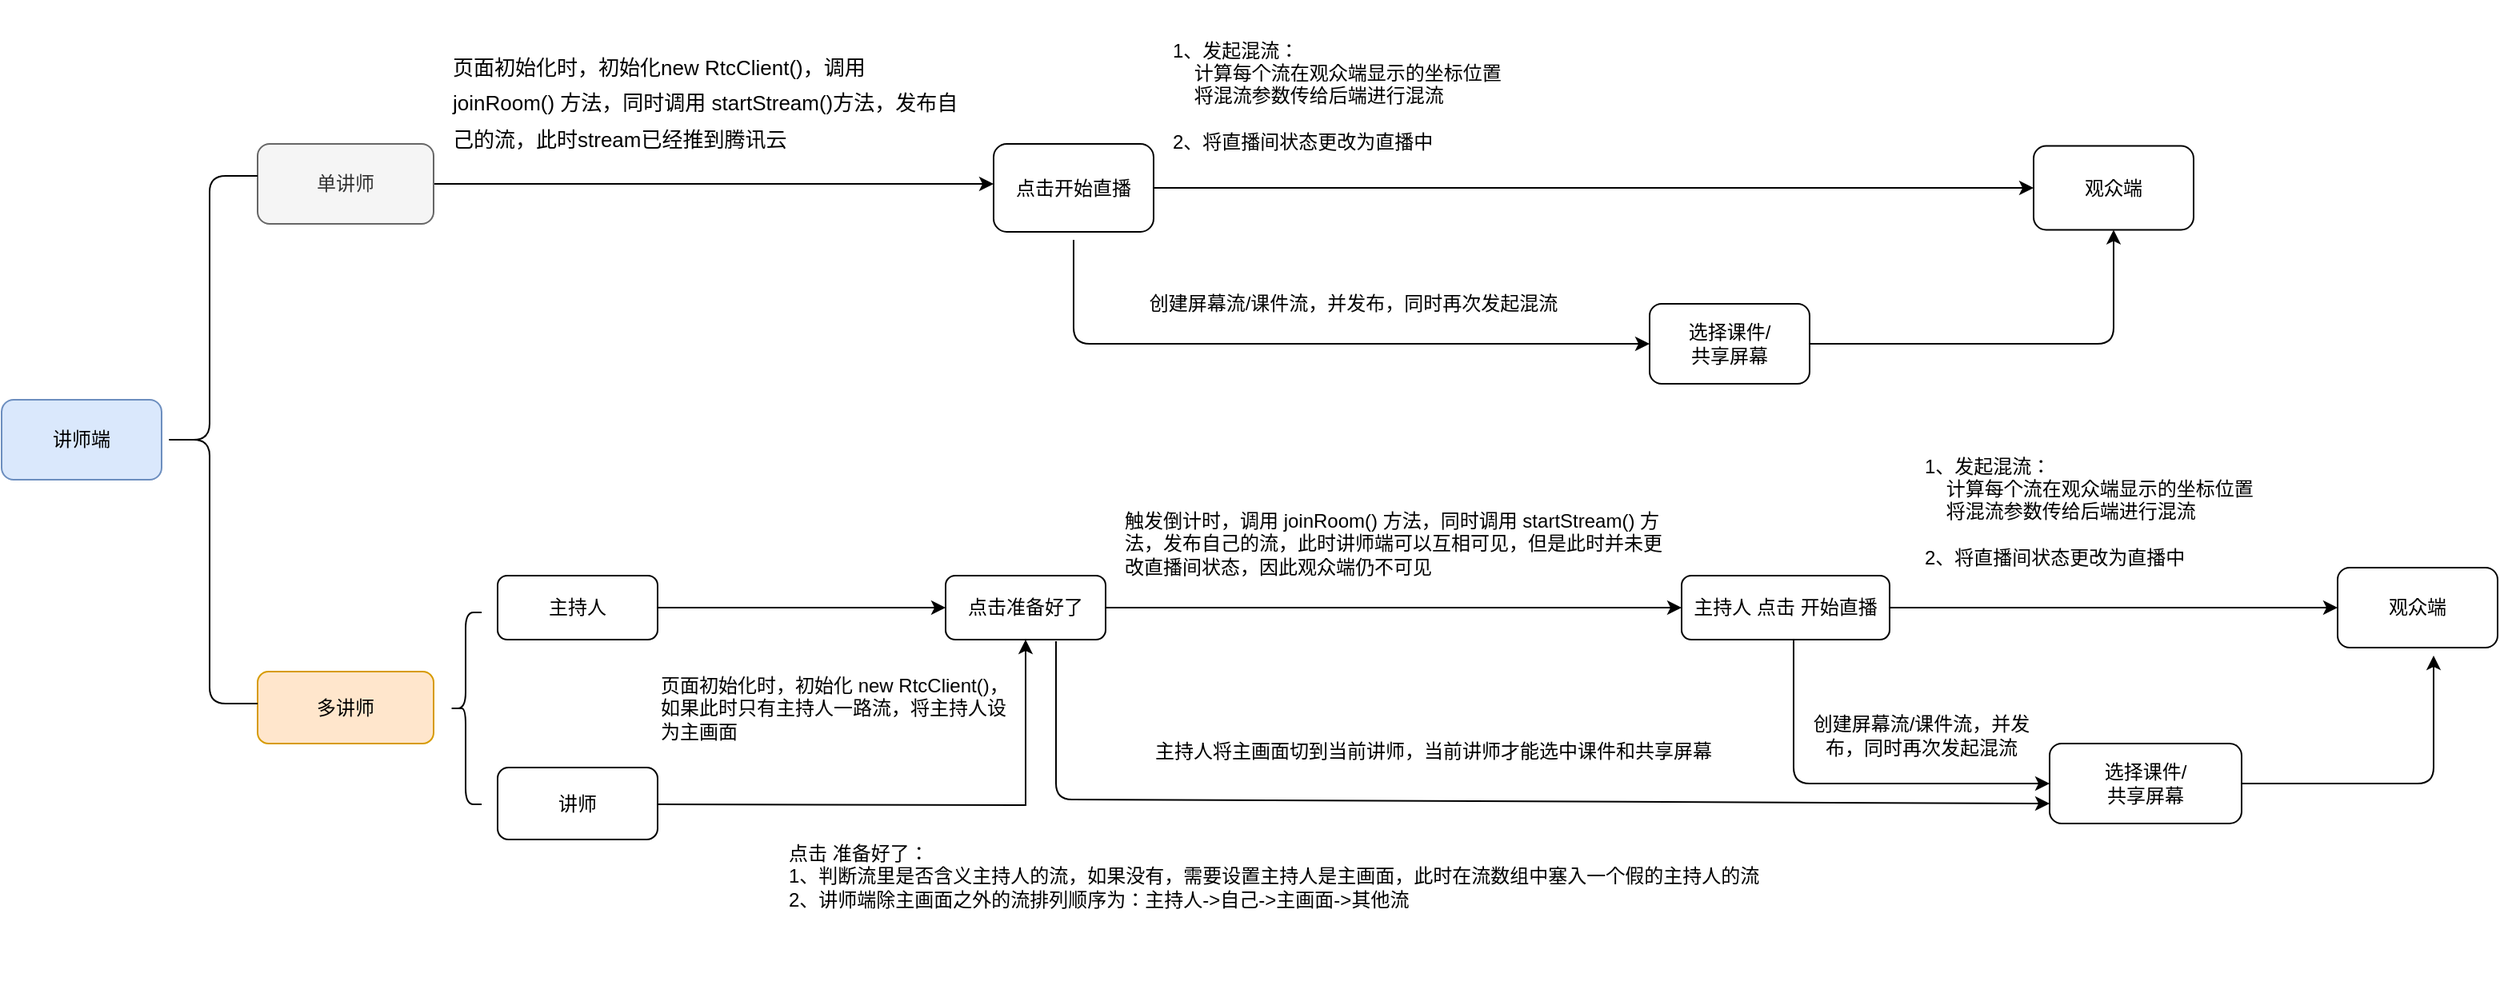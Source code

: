<mxfile version="14.0.1" type="github">
  <diagram id="tkuGJ9iot2U_fskf__17" name="Page-1">
    <mxGraphModel dx="946" dy="613" grid="1" gridSize="10" guides="1" tooltips="1" connect="1" arrows="1" fold="1" page="1" pageScale="1" pageWidth="1600" pageHeight="900" math="0" shadow="0">
      <root>
        <mxCell id="0" />
        <mxCell id="1" parent="0" />
        <mxCell id="4m38FT6yS7o_aOlub_Jg-2" value="讲师端" style="rounded=1;whiteSpace=wrap;html=1;fillColor=#dae8fc;strokeColor=#6c8ebf;" parent="1" vertex="1">
          <mxGeometry x="20" y="430" width="100" height="50" as="geometry" />
        </mxCell>
        <mxCell id="4m38FT6yS7o_aOlub_Jg-12" value="" style="edgeStyle=orthogonalEdgeStyle;rounded=0;orthogonalLoop=1;jettySize=auto;html=1;" parent="1" source="4m38FT6yS7o_aOlub_Jg-5" edge="1">
          <mxGeometry relative="1" as="geometry">
            <mxPoint x="640" y="295" as="targetPoint" />
          </mxGeometry>
        </mxCell>
        <mxCell id="4m38FT6yS7o_aOlub_Jg-5" value="&lt;span style=&quot;color: rgb(51 , 51 , 51)&quot;&gt;单讲师&lt;/span&gt;" style="whiteSpace=wrap;html=1;rounded=1;fillColor=#f5f5f5;strokeColor=#666666;fontColor=#333333;" parent="1" vertex="1">
          <mxGeometry x="180" y="270" width="110" height="50" as="geometry" />
        </mxCell>
        <mxCell id="4m38FT6yS7o_aOlub_Jg-7" value="多讲师" style="whiteSpace=wrap;html=1;rounded=1;strokeColor=#d79b00;fillColor=#ffe6cc;" parent="1" vertex="1">
          <mxGeometry x="180" y="600" width="110" height="45" as="geometry" />
        </mxCell>
        <mxCell id="4m38FT6yS7o_aOlub_Jg-9" value="" style="shape=curlyBracket;whiteSpace=wrap;html=1;rounded=1;" parent="1" vertex="1">
          <mxGeometry x="120" y="290" width="60" height="330" as="geometry" />
        </mxCell>
        <mxCell id="4m38FT6yS7o_aOlub_Jg-14" value="&lt;div&gt;&lt;font style=&quot;font-size: 13px ; line-height: 170%&quot;&gt;页面初始化时，初始化new RtcClient()，调用 joinRoom() 方法，同时调用 startStream()方法，发布自己的流，此时stream已经推到腾讯云&lt;/font&gt;&lt;/div&gt;" style="text;html=1;strokeColor=none;fillColor=none;align=left;verticalAlign=middle;whiteSpace=wrap;rounded=0;" parent="1" vertex="1">
          <mxGeometry x="300" y="180" width="320" height="130" as="geometry" />
        </mxCell>
        <mxCell id="4m38FT6yS7o_aOlub_Jg-17" value="" style="edgeStyle=orthogonalEdgeStyle;rounded=0;orthogonalLoop=1;jettySize=auto;html=1;" parent="1" source="4m38FT6yS7o_aOlub_Jg-15" target="4m38FT6yS7o_aOlub_Jg-16" edge="1">
          <mxGeometry relative="1" as="geometry" />
        </mxCell>
        <mxCell id="4m38FT6yS7o_aOlub_Jg-15" value="点击开始直播" style="rounded=1;whiteSpace=wrap;html=1;" parent="1" vertex="1">
          <mxGeometry x="640" y="270" width="100" height="55" as="geometry" />
        </mxCell>
        <mxCell id="4m38FT6yS7o_aOlub_Jg-16" value="观众端" style="whiteSpace=wrap;html=1;rounded=1;" parent="1" vertex="1">
          <mxGeometry x="1290" y="271.25" width="100" height="52.5" as="geometry" />
        </mxCell>
        <mxCell id="4m38FT6yS7o_aOlub_Jg-18" value="&lt;div&gt;&lt;span&gt;1、发起混流：&lt;/span&gt;&lt;/div&gt;&amp;nbsp; &amp;nbsp; 计算每个流在观众端显示的坐标位置&lt;br&gt;&amp;nbsp; &amp;nbsp; 将混流参数传给后端进行混流&lt;br&gt;&lt;br&gt;2、将直播间状态更改为直播中" style="text;html=1;strokeColor=none;fillColor=none;align=left;verticalAlign=middle;whiteSpace=wrap;rounded=0;" parent="1" vertex="1">
          <mxGeometry x="750" y="180" width="340" height="120" as="geometry" />
        </mxCell>
        <mxCell id="4m38FT6yS7o_aOlub_Jg-21" value="选择课件/&lt;br&gt;共享屏幕" style="rounded=1;whiteSpace=wrap;html=1;" parent="1" vertex="1">
          <mxGeometry x="1050" y="370" width="100" height="50" as="geometry" />
        </mxCell>
        <mxCell id="4m38FT6yS7o_aOlub_Jg-22" value="" style="endArrow=classic;html=1;entryX=0;entryY=0.5;entryDx=0;entryDy=0;" parent="1" target="4m38FT6yS7o_aOlub_Jg-21" edge="1">
          <mxGeometry width="50" height="50" relative="1" as="geometry">
            <mxPoint x="690" y="330" as="sourcePoint" />
            <mxPoint x="260" y="350" as="targetPoint" />
            <Array as="points">
              <mxPoint x="690" y="395" />
            </Array>
          </mxGeometry>
        </mxCell>
        <mxCell id="4m38FT6yS7o_aOlub_Jg-23" value="" style="endArrow=classic;html=1;exitX=1;exitY=0.5;exitDx=0;exitDy=0;entryX=0.5;entryY=1;entryDx=0;entryDy=0;" parent="1" source="4m38FT6yS7o_aOlub_Jg-21" target="4m38FT6yS7o_aOlub_Jg-16" edge="1">
          <mxGeometry width="50" height="50" relative="1" as="geometry">
            <mxPoint x="1160" y="400" as="sourcePoint" />
            <mxPoint x="1330" y="400" as="targetPoint" />
            <Array as="points">
              <mxPoint x="1340" y="395" />
            </Array>
          </mxGeometry>
        </mxCell>
        <mxCell id="4m38FT6yS7o_aOlub_Jg-24" value="创建屏幕流/课件流，并发布，同时再次发起混流" style="text;html=1;strokeColor=none;fillColor=none;align=center;verticalAlign=middle;whiteSpace=wrap;rounded=0;" parent="1" vertex="1">
          <mxGeometry x="650" y="340" width="430" height="60" as="geometry" />
        </mxCell>
        <mxCell id="4m38FT6yS7o_aOlub_Jg-25" value="" style="shape=curlyBracket;whiteSpace=wrap;html=1;rounded=1;" parent="1" vertex="1">
          <mxGeometry x="300" y="563" width="20" height="120" as="geometry" />
        </mxCell>
        <mxCell id="4m38FT6yS7o_aOlub_Jg-31" value="" style="edgeStyle=orthogonalEdgeStyle;rounded=0;orthogonalLoop=1;jettySize=auto;html=1;" parent="1" source="4m38FT6yS7o_aOlub_Jg-28" target="4m38FT6yS7o_aOlub_Jg-30" edge="1">
          <mxGeometry relative="1" as="geometry" />
        </mxCell>
        <mxCell id="4m38FT6yS7o_aOlub_Jg-28" value="主持人" style="rounded=1;whiteSpace=wrap;html=1;" parent="1" vertex="1">
          <mxGeometry x="330" y="540" width="100" height="40" as="geometry" />
        </mxCell>
        <mxCell id="4m38FT6yS7o_aOlub_Jg-29" value="讲师" style="rounded=1;whiteSpace=wrap;html=1;" parent="1" vertex="1">
          <mxGeometry x="330" y="660" width="100" height="45" as="geometry" />
        </mxCell>
        <mxCell id="4m38FT6yS7o_aOlub_Jg-36" value="" style="edgeStyle=none;rounded=0;orthogonalLoop=1;jettySize=auto;html=1;" parent="1" source="4m38FT6yS7o_aOlub_Jg-30" target="4m38FT6yS7o_aOlub_Jg-35" edge="1">
          <mxGeometry relative="1" as="geometry" />
        </mxCell>
        <mxCell id="4m38FT6yS7o_aOlub_Jg-30" value="点击准备好了" style="whiteSpace=wrap;html=1;rounded=1;" parent="1" vertex="1">
          <mxGeometry x="610" y="540" width="100" height="40" as="geometry" />
        </mxCell>
        <mxCell id="4m38FT6yS7o_aOlub_Jg-33" value="" style="edgeStyle=orthogonalEdgeStyle;rounded=0;orthogonalLoop=1;jettySize=auto;html=1;entryX=0.5;entryY=1;entryDx=0;entryDy=0;" parent="1" target="4m38FT6yS7o_aOlub_Jg-30" edge="1">
          <mxGeometry relative="1" as="geometry">
            <mxPoint x="430" y="683" as="sourcePoint" />
            <mxPoint x="570" y="733" as="targetPoint" />
          </mxGeometry>
        </mxCell>
        <mxCell id="4m38FT6yS7o_aOlub_Jg-40" value="" style="edgeStyle=none;rounded=0;orthogonalLoop=1;jettySize=auto;html=1;" parent="1" source="4m38FT6yS7o_aOlub_Jg-35" target="4m38FT6yS7o_aOlub_Jg-39" edge="1">
          <mxGeometry relative="1" as="geometry" />
        </mxCell>
        <mxCell id="4m38FT6yS7o_aOlub_Jg-35" value="主持人 点击 开始直播" style="whiteSpace=wrap;html=1;rounded=1;" parent="1" vertex="1">
          <mxGeometry x="1070" y="540" width="130" height="40" as="geometry" />
        </mxCell>
        <mxCell id="4m38FT6yS7o_aOlub_Jg-37" value="触发倒计时，调用 joinRoom() 方法，同时调用 startStream() 方法，发布自己的流，此时讲师端可以互相可见，但是此时并未更改直播间状态，因此观众端仍不可见" style="text;html=1;strokeColor=none;fillColor=none;align=left;verticalAlign=middle;whiteSpace=wrap;rounded=0;" parent="1" vertex="1">
          <mxGeometry x="720" y="480" width="340" height="80" as="geometry" />
        </mxCell>
        <mxCell id="4m38FT6yS7o_aOlub_Jg-38" value="页面初始化时，初始化 new RtcClient()，如果此时只有主持人一路流，将主持人设为主画面" style="text;html=1;strokeColor=none;fillColor=none;align=left;verticalAlign=middle;whiteSpace=wrap;rounded=0;" parent="1" vertex="1">
          <mxGeometry x="430" y="594.5" width="220" height="57" as="geometry" />
        </mxCell>
        <mxCell id="4m38FT6yS7o_aOlub_Jg-39" value="观众端" style="whiteSpace=wrap;html=1;rounded=1;" parent="1" vertex="1">
          <mxGeometry x="1480" y="535" width="100" height="50" as="geometry" />
        </mxCell>
        <mxCell id="4m38FT6yS7o_aOlub_Jg-41" value="选择课件/&lt;br&gt;共享屏幕" style="rounded=1;whiteSpace=wrap;html=1;" parent="1" vertex="1">
          <mxGeometry x="1300" y="645" width="120" height="50" as="geometry" />
        </mxCell>
        <mxCell id="4m38FT6yS7o_aOlub_Jg-42" value="&lt;div&gt;&lt;span&gt;1、发起混流：&lt;/span&gt;&lt;/div&gt;&amp;nbsp; &amp;nbsp; 计算每个流在观众端显示的坐标位置&lt;br&gt;&amp;nbsp; &amp;nbsp; 将混流参数传给后端进行混流&lt;br&gt;&lt;br&gt;2、将直播间状态更改为直播中" style="text;html=1;strokeColor=none;fillColor=none;align=left;verticalAlign=middle;whiteSpace=wrap;rounded=0;" parent="1" vertex="1">
          <mxGeometry x="1220" y="440" width="340" height="120" as="geometry" />
        </mxCell>
        <mxCell id="4m38FT6yS7o_aOlub_Jg-44" value="" style="endArrow=classic;html=1;entryX=0;entryY=0.5;entryDx=0;entryDy=0;" parent="1" target="4m38FT6yS7o_aOlub_Jg-41" edge="1">
          <mxGeometry width="50" height="50" relative="1" as="geometry">
            <mxPoint x="1140" y="580" as="sourcePoint" />
            <mxPoint x="1270" y="648" as="targetPoint" />
            <Array as="points">
              <mxPoint x="1140" y="670" />
            </Array>
          </mxGeometry>
        </mxCell>
        <mxCell id="4m38FT6yS7o_aOlub_Jg-45" value="" style="endArrow=classic;html=1;exitX=1;exitY=0.5;exitDx=0;exitDy=0;" parent="1" source="4m38FT6yS7o_aOlub_Jg-41" edge="1">
          <mxGeometry width="50" height="50" relative="1" as="geometry">
            <mxPoint x="1420" y="645" as="sourcePoint" />
            <mxPoint x="1540" y="590" as="targetPoint" />
            <Array as="points">
              <mxPoint x="1540" y="670" />
            </Array>
          </mxGeometry>
        </mxCell>
        <mxCell id="4m38FT6yS7o_aOlub_Jg-46" value="创建屏幕流/课件流，并发布，同时再次发起混流" style="text;html=1;strokeColor=none;fillColor=none;align=center;verticalAlign=middle;whiteSpace=wrap;rounded=0;" parent="1" vertex="1">
          <mxGeometry x="1150" y="610" width="140" height="60" as="geometry" />
        </mxCell>
        <mxCell id="4m38FT6yS7o_aOlub_Jg-47" value="" style="endArrow=classic;html=1;exitX=0.69;exitY=1.025;exitDx=0;exitDy=0;exitPerimeter=0;entryX=0;entryY=0.75;entryDx=0;entryDy=0;" parent="1" source="4m38FT6yS7o_aOlub_Jg-30" target="4m38FT6yS7o_aOlub_Jg-41" edge="1">
          <mxGeometry width="50" height="50" relative="1" as="geometry">
            <mxPoint x="690" y="710" as="sourcePoint" />
            <mxPoint x="1280" y="660" as="targetPoint" />
            <Array as="points">
              <mxPoint x="679" y="680" />
            </Array>
          </mxGeometry>
        </mxCell>
        <mxCell id="4m38FT6yS7o_aOlub_Jg-48" value="主持人将主画面切到当前讲师，当前讲师才能选中课件和共享屏幕" style="text;html=1;strokeColor=none;fillColor=none;align=center;verticalAlign=middle;whiteSpace=wrap;rounded=0;" parent="1" vertex="1">
          <mxGeometry x="730" y="620" width="370" height="60" as="geometry" />
        </mxCell>
        <mxCell id="N3uN0j8Jq-paqncd_b5m-1" value="点击 准备好了：&lt;br&gt;1、判断流里是否含义主持人的流，如果没有，需要设置主持人是主画面，此时在流数组中塞入一个假的主持人的流&lt;br&gt;2、讲师端除主画面之外的流排列顺序为：主持人-&amp;gt;自己-&amp;gt;主画面-&amp;gt;其他流" style="text;html=1;strokeColor=none;fillColor=none;align=left;verticalAlign=middle;whiteSpace=wrap;rounded=0;" vertex="1" parent="1">
          <mxGeometry x="510" y="660" width="639" height="135" as="geometry" />
        </mxCell>
      </root>
    </mxGraphModel>
  </diagram>
</mxfile>
